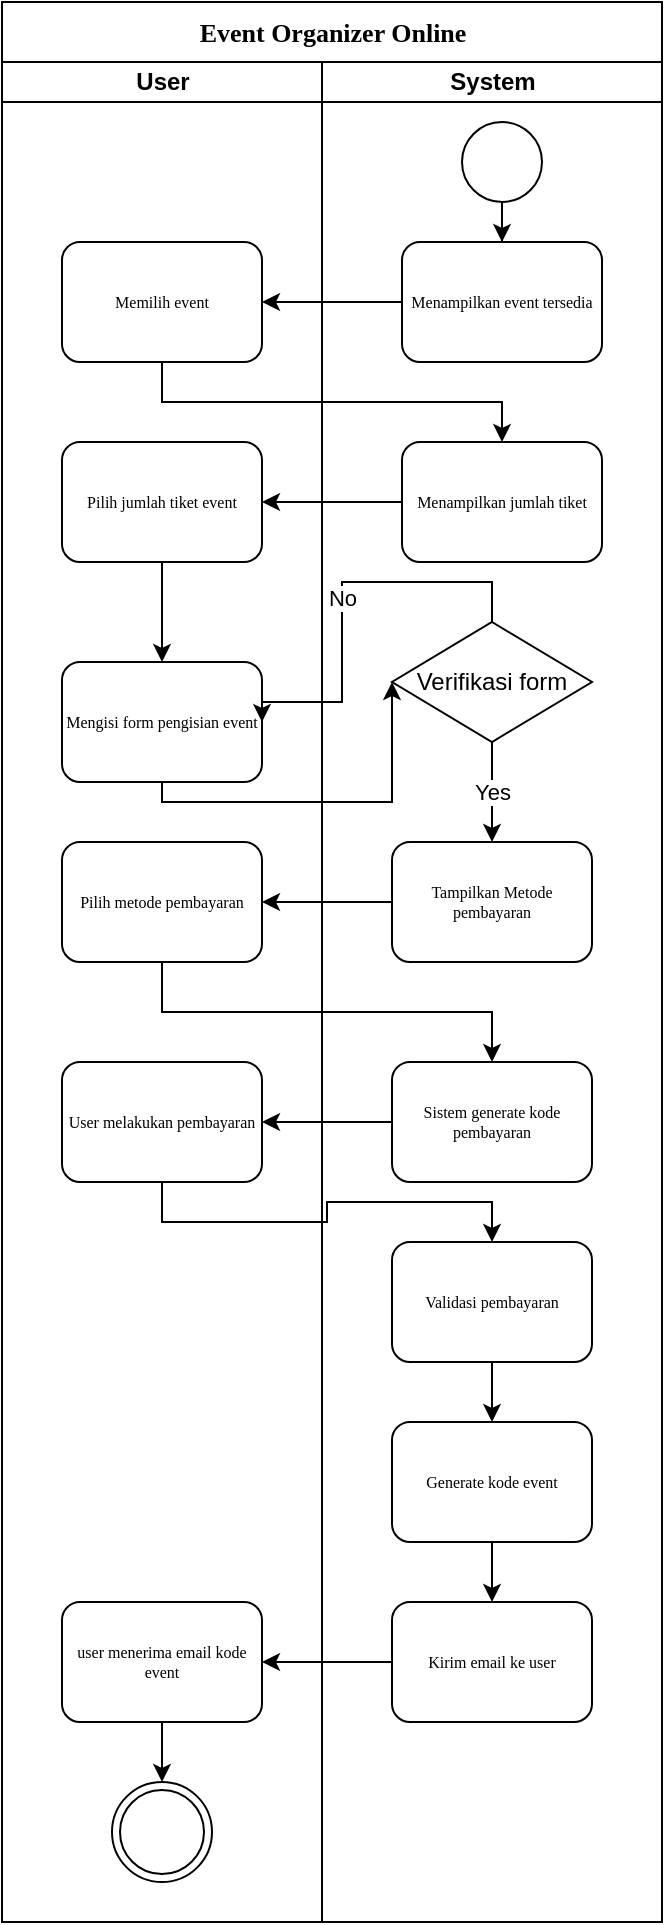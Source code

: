 <mxfile version="20.4.0" type="github">
  <diagram name="Page-1" id="74e2e168-ea6b-b213-b513-2b3c1d86103e">
    <mxGraphModel dx="1038" dy="587" grid="1" gridSize="10" guides="1" tooltips="1" connect="1" arrows="1" fold="1" page="1" pageScale="1" pageWidth="1100" pageHeight="850" background="none" math="0" shadow="0">
      <root>
        <mxCell id="0" />
        <mxCell id="1" parent="0" />
        <mxCell id="77e6c97f196da883-1" value="Event Organizer Online" style="swimlane;html=1;childLayout=stackLayout;startSize=30;rounded=0;shadow=0;labelBackgroundColor=none;strokeWidth=1;fontFamily=Verdana;fontSize=13;align=center;" parent="1" vertex="1">
          <mxGeometry x="70" y="20" width="330" height="960" as="geometry" />
        </mxCell>
        <mxCell id="77e6c97f196da883-2" value="User" style="swimlane;html=1;startSize=20;" parent="77e6c97f196da883-1" vertex="1">
          <mxGeometry y="30" width="160" height="930" as="geometry" />
        </mxCell>
        <mxCell id="77e6c97f196da883-11" value="Memilih event" style="rounded=1;whiteSpace=wrap;html=1;shadow=0;labelBackgroundColor=none;strokeWidth=1;fontFamily=Verdana;fontSize=8;align=center;" parent="77e6c97f196da883-2" vertex="1">
          <mxGeometry x="30" y="90" width="100" height="60" as="geometry" />
        </mxCell>
        <mxCell id="_BVxVds4RlHdZlTq_FJE-15" style="edgeStyle=orthogonalEdgeStyle;rounded=0;orthogonalLoop=1;jettySize=auto;html=1;entryX=0.5;entryY=0;entryDx=0;entryDy=0;" edge="1" parent="77e6c97f196da883-2" source="77e6c97f196da883-18" target="_BVxVds4RlHdZlTq_FJE-8">
          <mxGeometry relative="1" as="geometry" />
        </mxCell>
        <mxCell id="77e6c97f196da883-18" value="Pilih jumlah tiket event" style="rounded=1;whiteSpace=wrap;html=1;shadow=0;labelBackgroundColor=none;strokeWidth=1;fontFamily=Verdana;fontSize=8;align=center;" parent="77e6c97f196da883-2" vertex="1">
          <mxGeometry x="30" y="190" width="100" height="60" as="geometry" />
        </mxCell>
        <mxCell id="_BVxVds4RlHdZlTq_FJE-8" value="Mengisi form pengisian event" style="rounded=1;whiteSpace=wrap;html=1;shadow=0;labelBackgroundColor=none;strokeWidth=1;fontFamily=Verdana;fontSize=8;align=center;" vertex="1" parent="77e6c97f196da883-2">
          <mxGeometry x="30" y="300" width="100" height="60" as="geometry" />
        </mxCell>
        <mxCell id="_BVxVds4RlHdZlTq_FJE-22" value="Pilih metode pembayaran" style="rounded=1;whiteSpace=wrap;html=1;shadow=0;labelBackgroundColor=none;strokeWidth=1;fontFamily=Verdana;fontSize=8;align=center;" vertex="1" parent="77e6c97f196da883-2">
          <mxGeometry x="30" y="390" width="100" height="60" as="geometry" />
        </mxCell>
        <mxCell id="_BVxVds4RlHdZlTq_FJE-26" value="User melakukan pembayaran" style="rounded=1;whiteSpace=wrap;html=1;shadow=0;labelBackgroundColor=none;strokeWidth=1;fontFamily=Verdana;fontSize=8;align=center;" vertex="1" parent="77e6c97f196da883-2">
          <mxGeometry x="30" y="500" width="100" height="60" as="geometry" />
        </mxCell>
        <mxCell id="_BVxVds4RlHdZlTq_FJE-41" style="edgeStyle=orthogonalEdgeStyle;rounded=0;orthogonalLoop=1;jettySize=auto;html=1;entryX=0.5;entryY=0;entryDx=0;entryDy=0;" edge="1" parent="77e6c97f196da883-2" source="_BVxVds4RlHdZlTq_FJE-35" target="_BVxVds4RlHdZlTq_FJE-40">
          <mxGeometry relative="1" as="geometry" />
        </mxCell>
        <mxCell id="_BVxVds4RlHdZlTq_FJE-35" value="user menerima email kode event" style="rounded=1;whiteSpace=wrap;html=1;shadow=0;labelBackgroundColor=none;strokeWidth=1;fontFamily=Verdana;fontSize=8;align=center;" vertex="1" parent="77e6c97f196da883-2">
          <mxGeometry x="30" y="770" width="100" height="60" as="geometry" />
        </mxCell>
        <mxCell id="_BVxVds4RlHdZlTq_FJE-40" value="" style="ellipse;shape=doubleEllipse;whiteSpace=wrap;html=1;aspect=fixed;shadow=0;labelBackgroundColor=default;labelBorderColor=#FFFFFF;sketch=0;fillStyle=auto;strokeWidth=1;fillColor=default;" vertex="1" parent="77e6c97f196da883-2">
          <mxGeometry x="55" y="860" width="50" height="50" as="geometry" />
        </mxCell>
        <mxCell id="_BVxVds4RlHdZlTq_FJE-23" style="edgeStyle=orthogonalEdgeStyle;rounded=0;orthogonalLoop=1;jettySize=auto;html=1;entryX=1;entryY=0.5;entryDx=0;entryDy=0;" edge="1" parent="77e6c97f196da883-1" source="_BVxVds4RlHdZlTq_FJE-16" target="_BVxVds4RlHdZlTq_FJE-22">
          <mxGeometry relative="1" as="geometry" />
        </mxCell>
        <mxCell id="_BVxVds4RlHdZlTq_FJE-25" style="edgeStyle=orthogonalEdgeStyle;rounded=0;orthogonalLoop=1;jettySize=auto;html=1;entryX=0.5;entryY=0;entryDx=0;entryDy=0;exitX=0.5;exitY=1;exitDx=0;exitDy=0;" edge="1" parent="77e6c97f196da883-1" source="_BVxVds4RlHdZlTq_FJE-22" target="_BVxVds4RlHdZlTq_FJE-24">
          <mxGeometry relative="1" as="geometry" />
        </mxCell>
        <mxCell id="_BVxVds4RlHdZlTq_FJE-27" style="edgeStyle=orthogonalEdgeStyle;rounded=0;orthogonalLoop=1;jettySize=auto;html=1;entryX=1;entryY=0.5;entryDx=0;entryDy=0;" edge="1" parent="77e6c97f196da883-1" source="_BVxVds4RlHdZlTq_FJE-24" target="_BVxVds4RlHdZlTq_FJE-26">
          <mxGeometry relative="1" as="geometry" />
        </mxCell>
        <mxCell id="77e6c97f196da883-3" value="System" style="swimlane;html=1;startSize=20;" parent="77e6c97f196da883-1" vertex="1">
          <mxGeometry x="160" y="30" width="170" height="930" as="geometry" />
        </mxCell>
        <mxCell id="_BVxVds4RlHdZlTq_FJE-9" value="Menampilkan event tersedia" style="rounded=1;whiteSpace=wrap;html=1;shadow=0;labelBackgroundColor=none;strokeWidth=1;fontFamily=Verdana;fontSize=8;align=center;" vertex="1" parent="77e6c97f196da883-3">
          <mxGeometry x="40" y="90" width="100" height="60" as="geometry" />
        </mxCell>
        <mxCell id="_BVxVds4RlHdZlTq_FJE-11" style="edgeStyle=orthogonalEdgeStyle;rounded=0;orthogonalLoop=1;jettySize=auto;html=1;entryX=0.5;entryY=0;entryDx=0;entryDy=0;" edge="1" parent="77e6c97f196da883-3" source="_BVxVds4RlHdZlTq_FJE-6" target="_BVxVds4RlHdZlTq_FJE-9">
          <mxGeometry relative="1" as="geometry" />
        </mxCell>
        <mxCell id="_BVxVds4RlHdZlTq_FJE-6" value="" style="ellipse;whiteSpace=wrap;html=1;aspect=fixed;fillColor=#FFFFFF;" vertex="1" parent="77e6c97f196da883-3">
          <mxGeometry x="70" y="30" width="40" height="40" as="geometry" />
        </mxCell>
        <mxCell id="_BVxVds4RlHdZlTq_FJE-10" value="Menampilkan jumlah tiket" style="rounded=1;whiteSpace=wrap;html=1;shadow=0;labelBackgroundColor=none;strokeWidth=1;fontFamily=Verdana;fontSize=8;align=center;" vertex="1" parent="77e6c97f196da883-3">
          <mxGeometry x="40" y="190" width="100" height="60" as="geometry" />
        </mxCell>
        <mxCell id="_BVxVds4RlHdZlTq_FJE-16" value="Tampilkan Metode pembayaran" style="rounded=1;whiteSpace=wrap;html=1;shadow=0;labelBackgroundColor=none;strokeWidth=1;fontFamily=Verdana;fontSize=8;align=center;" vertex="1" parent="77e6c97f196da883-3">
          <mxGeometry x="35" y="390" width="100" height="60" as="geometry" />
        </mxCell>
        <mxCell id="_BVxVds4RlHdZlTq_FJE-19" value="Yes" style="edgeStyle=orthogonalEdgeStyle;rounded=0;orthogonalLoop=1;jettySize=auto;html=1;entryX=0.5;entryY=0;entryDx=0;entryDy=0;" edge="1" parent="77e6c97f196da883-3" source="_BVxVds4RlHdZlTq_FJE-17" target="_BVxVds4RlHdZlTq_FJE-16">
          <mxGeometry relative="1" as="geometry" />
        </mxCell>
        <mxCell id="_BVxVds4RlHdZlTq_FJE-17" value="Verifikasi form" style="rhombus;whiteSpace=wrap;html=1;fillColor=#FFFFFF;" vertex="1" parent="77e6c97f196da883-3">
          <mxGeometry x="35" y="280" width="100" height="60" as="geometry" />
        </mxCell>
        <mxCell id="_BVxVds4RlHdZlTq_FJE-24" value="Sistem generate kode pembayaran" style="rounded=1;whiteSpace=wrap;html=1;shadow=0;labelBackgroundColor=none;strokeWidth=1;fontFamily=Verdana;fontSize=8;align=center;" vertex="1" parent="77e6c97f196da883-3">
          <mxGeometry x="35" y="500" width="100" height="60" as="geometry" />
        </mxCell>
        <mxCell id="_BVxVds4RlHdZlTq_FJE-31" style="edgeStyle=orthogonalEdgeStyle;rounded=0;orthogonalLoop=1;jettySize=auto;html=1;exitX=0.5;exitY=1;exitDx=0;exitDy=0;entryX=0.5;entryY=0;entryDx=0;entryDy=0;" edge="1" parent="77e6c97f196da883-3" source="_BVxVds4RlHdZlTq_FJE-28" target="_BVxVds4RlHdZlTq_FJE-30">
          <mxGeometry relative="1" as="geometry" />
        </mxCell>
        <mxCell id="_BVxVds4RlHdZlTq_FJE-28" value="Validasi pembayaran" style="rounded=1;whiteSpace=wrap;html=1;shadow=0;labelBackgroundColor=none;strokeWidth=1;fontFamily=Verdana;fontSize=8;align=center;" vertex="1" parent="77e6c97f196da883-3">
          <mxGeometry x="35" y="590" width="100" height="60" as="geometry" />
        </mxCell>
        <mxCell id="_BVxVds4RlHdZlTq_FJE-33" style="edgeStyle=orthogonalEdgeStyle;rounded=0;orthogonalLoop=1;jettySize=auto;html=1;entryX=0.5;entryY=0;entryDx=0;entryDy=0;" edge="1" parent="77e6c97f196da883-3" source="_BVxVds4RlHdZlTq_FJE-30" target="_BVxVds4RlHdZlTq_FJE-32">
          <mxGeometry relative="1" as="geometry" />
        </mxCell>
        <mxCell id="_BVxVds4RlHdZlTq_FJE-30" value="Generate kode event" style="rounded=1;whiteSpace=wrap;html=1;shadow=0;labelBackgroundColor=none;strokeWidth=1;fontFamily=Verdana;fontSize=8;align=center;" vertex="1" parent="77e6c97f196da883-3">
          <mxGeometry x="35" y="680" width="100" height="60" as="geometry" />
        </mxCell>
        <mxCell id="_BVxVds4RlHdZlTq_FJE-32" value="Kirim email ke user" style="rounded=1;whiteSpace=wrap;html=1;shadow=0;labelBackgroundColor=none;strokeWidth=1;fontFamily=Verdana;fontSize=8;align=center;" vertex="1" parent="77e6c97f196da883-3">
          <mxGeometry x="35" y="770" width="100" height="60" as="geometry" />
        </mxCell>
        <mxCell id="_BVxVds4RlHdZlTq_FJE-12" style="edgeStyle=orthogonalEdgeStyle;rounded=0;orthogonalLoop=1;jettySize=auto;html=1;entryX=1;entryY=0.5;entryDx=0;entryDy=0;" edge="1" parent="77e6c97f196da883-1" source="_BVxVds4RlHdZlTq_FJE-9" target="77e6c97f196da883-11">
          <mxGeometry relative="1" as="geometry" />
        </mxCell>
        <mxCell id="_BVxVds4RlHdZlTq_FJE-13" style="edgeStyle=orthogonalEdgeStyle;rounded=0;orthogonalLoop=1;jettySize=auto;html=1;entryX=0.5;entryY=0;entryDx=0;entryDy=0;exitX=0.5;exitY=1;exitDx=0;exitDy=0;" edge="1" parent="77e6c97f196da883-1" source="77e6c97f196da883-11" target="_BVxVds4RlHdZlTq_FJE-10">
          <mxGeometry relative="1" as="geometry" />
        </mxCell>
        <mxCell id="_BVxVds4RlHdZlTq_FJE-14" style="edgeStyle=orthogonalEdgeStyle;rounded=0;orthogonalLoop=1;jettySize=auto;html=1;entryX=1;entryY=0.5;entryDx=0;entryDy=0;" edge="1" parent="77e6c97f196da883-1" source="_BVxVds4RlHdZlTq_FJE-10" target="77e6c97f196da883-18">
          <mxGeometry relative="1" as="geometry" />
        </mxCell>
        <mxCell id="_BVxVds4RlHdZlTq_FJE-18" style="edgeStyle=orthogonalEdgeStyle;rounded=0;orthogonalLoop=1;jettySize=auto;html=1;entryX=0;entryY=0.5;entryDx=0;entryDy=0;exitX=0.5;exitY=1;exitDx=0;exitDy=0;" edge="1" parent="77e6c97f196da883-1" source="_BVxVds4RlHdZlTq_FJE-8" target="_BVxVds4RlHdZlTq_FJE-17">
          <mxGeometry relative="1" as="geometry">
            <Array as="points">
              <mxPoint x="80" y="400" />
              <mxPoint x="195" y="400" />
            </Array>
          </mxGeometry>
        </mxCell>
        <mxCell id="_BVxVds4RlHdZlTq_FJE-21" value="No" style="edgeStyle=orthogonalEdgeStyle;rounded=0;orthogonalLoop=1;jettySize=auto;html=1;entryX=1;entryY=0.5;entryDx=0;entryDy=0;exitX=0.5;exitY=0;exitDx=0;exitDy=0;" edge="1" parent="77e6c97f196da883-1" source="_BVxVds4RlHdZlTq_FJE-17" target="_BVxVds4RlHdZlTq_FJE-8">
          <mxGeometry relative="1" as="geometry">
            <Array as="points">
              <mxPoint x="245" y="290" />
              <mxPoint x="170" y="290" />
              <mxPoint x="170" y="350" />
            </Array>
          </mxGeometry>
        </mxCell>
        <mxCell id="_BVxVds4RlHdZlTq_FJE-29" style="edgeStyle=orthogonalEdgeStyle;rounded=0;orthogonalLoop=1;jettySize=auto;html=1;exitX=0.5;exitY=1;exitDx=0;exitDy=0;" edge="1" parent="77e6c97f196da883-1" source="_BVxVds4RlHdZlTq_FJE-26" target="_BVxVds4RlHdZlTq_FJE-28">
          <mxGeometry relative="1" as="geometry" />
        </mxCell>
        <mxCell id="_BVxVds4RlHdZlTq_FJE-37" style="edgeStyle=orthogonalEdgeStyle;rounded=0;orthogonalLoop=1;jettySize=auto;html=1;entryX=1;entryY=0.5;entryDx=0;entryDy=0;" edge="1" parent="77e6c97f196da883-1" source="_BVxVds4RlHdZlTq_FJE-32" target="_BVxVds4RlHdZlTq_FJE-35">
          <mxGeometry relative="1" as="geometry" />
        </mxCell>
      </root>
    </mxGraphModel>
  </diagram>
</mxfile>
